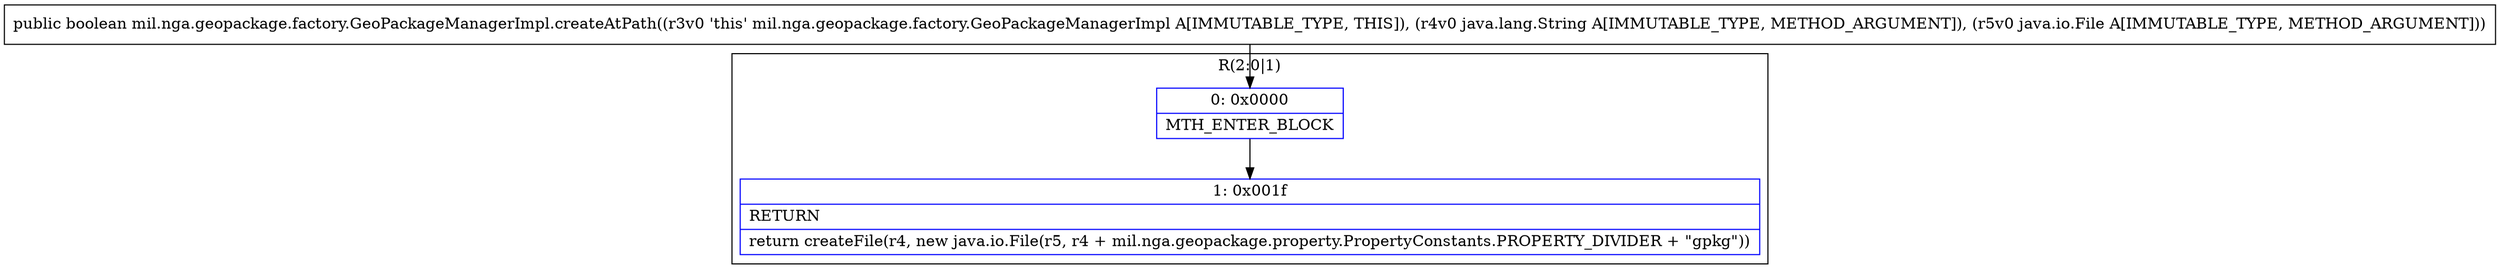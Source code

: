 digraph "CFG formil.nga.geopackage.factory.GeoPackageManagerImpl.createAtPath(Ljava\/lang\/String;Ljava\/io\/File;)Z" {
subgraph cluster_Region_478301226 {
label = "R(2:0|1)";
node [shape=record,color=blue];
Node_0 [shape=record,label="{0\:\ 0x0000|MTH_ENTER_BLOCK\l}"];
Node_1 [shape=record,label="{1\:\ 0x001f|RETURN\l|return createFile(r4, new java.io.File(r5, r4 + mil.nga.geopackage.property.PropertyConstants.PROPERTY_DIVIDER + \"gpkg\"))\l}"];
}
MethodNode[shape=record,label="{public boolean mil.nga.geopackage.factory.GeoPackageManagerImpl.createAtPath((r3v0 'this' mil.nga.geopackage.factory.GeoPackageManagerImpl A[IMMUTABLE_TYPE, THIS]), (r4v0 java.lang.String A[IMMUTABLE_TYPE, METHOD_ARGUMENT]), (r5v0 java.io.File A[IMMUTABLE_TYPE, METHOD_ARGUMENT])) }"];
MethodNode -> Node_0;
Node_0 -> Node_1;
}

